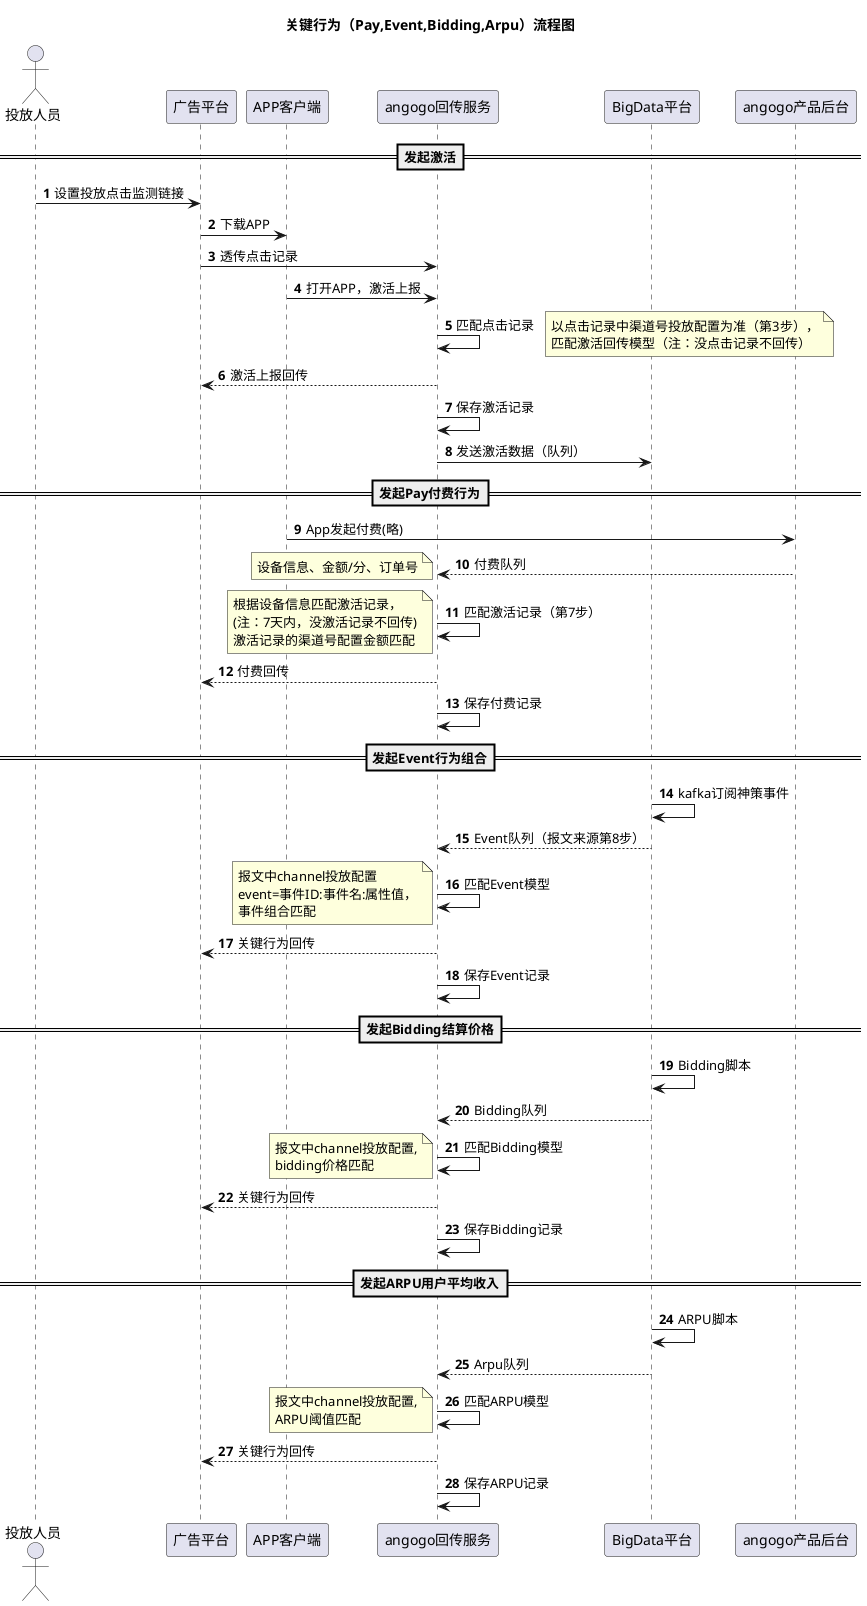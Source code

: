 @startuml
'https://plantuml.com/sequence-diagram

title 关键行为（Pay,Event,Bidding,Arpu）流程图
autonumber
actor 投放人员

==发起激活==
投放人员 -> 广告平台 : 设置投放点击监测链接
广告平台 -> APP客户端: 下载APP
广告平台 -> angogo回传服务: 透传点击记录
APP客户端 -> angogo回传服务: 打开APP，激活上报
angogo回传服务 ->angogo回传服务: 匹配点击记录
note right
以点击记录中渠道号投放配置为准（第3步），
匹配激活回传模型（注：没点击记录不回传）
end note
angogo回传服务 --> 广告平台: 激活上报回传
angogo回传服务 ->angogo回传服务: 保存激活记录
angogo回传服务 ->BigData平台: 发送激活数据（队列）

/'newpage'/
==发起Pay付费行为==

APP客户端 -> angogo产品后台: App发起付费(略)
angogo产品后台 --> angogo回传服务: 付费队列
note left
设备信息、金额/分、订单号
end note
angogo回传服务 ->angogo回传服务: 匹配激活记录（第7步）
note left
根据设备信息匹配激活记录，
(注：7天内，没激活记录不回传)
激活记录的渠道号配置金额匹配
end note
angogo回传服务-->广告平台: 付费回传
angogo回传服务->angogo回传服务:保存付费记录

==发起Event行为组合==
BigData平台->BigData平台:kafka订阅神策事件
BigData平台-->angogo回传服务:Event队列（报文来源第8步）
angogo回传服务->angogo回传服务:匹配Event模型
note left
报文中channel投放配置
event=事件ID:事件名:属性值，
事件组合匹配
end note
angogo回传服务-->广告平台: 关键行为回传
angogo回传服务->angogo回传服务:保存Event记录

==发起Bidding结算价格==
BigData平台->BigData平台:Bidding脚本
BigData平台-->angogo回传服务:Bidding队列
angogo回传服务->angogo回传服务:匹配Bidding模型
note left
报文中channel投放配置,
bidding价格匹配
end note
angogo回传服务-->广告平台: 关键行为回传
angogo回传服务->angogo回传服务:保存Bidding记录

==发起ARPU用户平均收入==
BigData平台->BigData平台:ARPU脚本
BigData平台-->angogo回传服务:Arpu队列
angogo回传服务->angogo回传服务:匹配ARPU模型
note left
报文中channel投放配置,
ARPU阈值匹配
end note
angogo回传服务-->广告平台: 关键行为回传
angogo回传服务->angogo回传服务:保存ARPU记录

@enduml